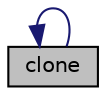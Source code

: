 digraph "clone"
{
  bgcolor="transparent";
  edge [fontname="Helvetica",fontsize="10",labelfontname="Helvetica",labelfontsize="10"];
  node [fontname="Helvetica",fontsize="10",shape=record];
  rankdir="LR";
  Node14 [label="clone",height=0.2,width=0.4,color="black", fillcolor="grey75", style="filled", fontcolor="black"];
  Node14 -> Node14 [dir="back",color="midnightblue",fontsize="10",style="solid",fontname="Helvetica"];
}
